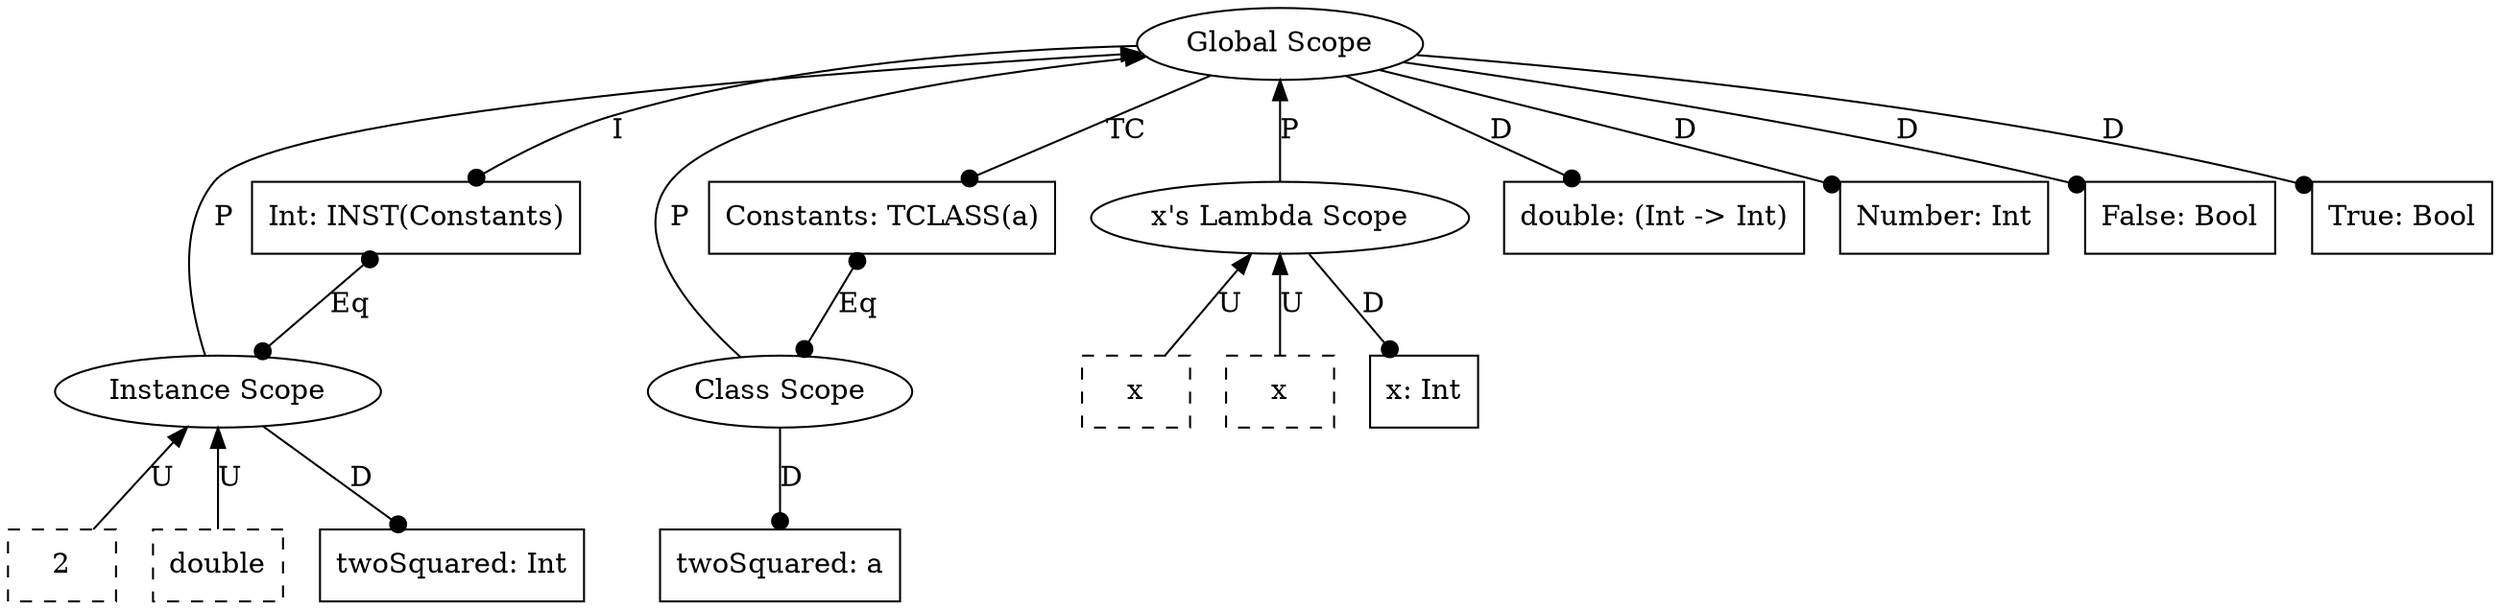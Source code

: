 graph {
    16 [label=2
       ,shape=box
       ,style=dashed];
    15 [label=double
       ,shape=box
       ,style=dashed];
    14 [label="twoSquared: Int"
       ,shape=box];
    13 [label="Instance Scope"
       ,shape=ellipse];
    12 [label="Int: INST(Constants)"
       ,shape=box];
    11 [label="twoSquared: a"
       ,shape=box];
    10 [label="Class Scope"
       ,shape=ellipse];
    9 [label="Constants: TCLASS(a)"
      ,shape=box];
    8 [label=x
      ,shape=box
      ,style=dashed];
    7 [label=x
      ,shape=box
      ,style=dashed];
    6 [label="x: Int",shape=box];
    5 [label="x's Lambda Scope"
      ,shape=ellipse];
    4 [label="double: (Int -> Int)"
      ,shape=box];
    3 [label="Number: Int"
      ,shape=box];
    2 [label="False: Bool"
      ,shape=box];
    1 [label="True: Bool"
      ,shape=box];
    0 [label="Global Scope"
      ,shape=ellipse];
    13 -- 16 [label=U,dir=back];
    13 -- 15 [label=U,dir=back];
    13 -- 14 [label=D
             ,dir=forward
             ,arrowhead=dot];
    12 -- 13 [label=Eq
             ,dir=both
             ,arrowhead=dot
             ,arrowtail=dot];
    0 -- 13 [label=P,dir=back];
    0 -- 12 [label=I
            ,dir=forward
            ,arrowhead=dot];
    10 -- 11 [label=D
             ,dir=forward
             ,arrowhead=dot];
    9 -- 10 [label=Eq
            ,dir=both
            ,arrowhead=dot
            ,arrowtail=dot];
    0 -- 10 [label=P,dir=back];
    0 -- 9 [label=TC
           ,dir=forward
           ,arrowhead=dot];
    5 -- 8 [label=U,dir=back];
    5 -- 7 [label=U,dir=back];
    5 -- 6 [label=D
           ,dir=forward
           ,arrowhead=dot];
    0 -- 5 [label=P,dir=back];
    0 -- 4 [label=D
           ,dir=forward
           ,arrowhead=dot];
    0 -- 3 [label=D
           ,dir=forward
           ,arrowhead=dot];
    0 -- 2 [label=D
           ,dir=forward
           ,arrowhead=dot];
    0 -- 1 [label=D
           ,dir=forward
           ,arrowhead=dot];
}
